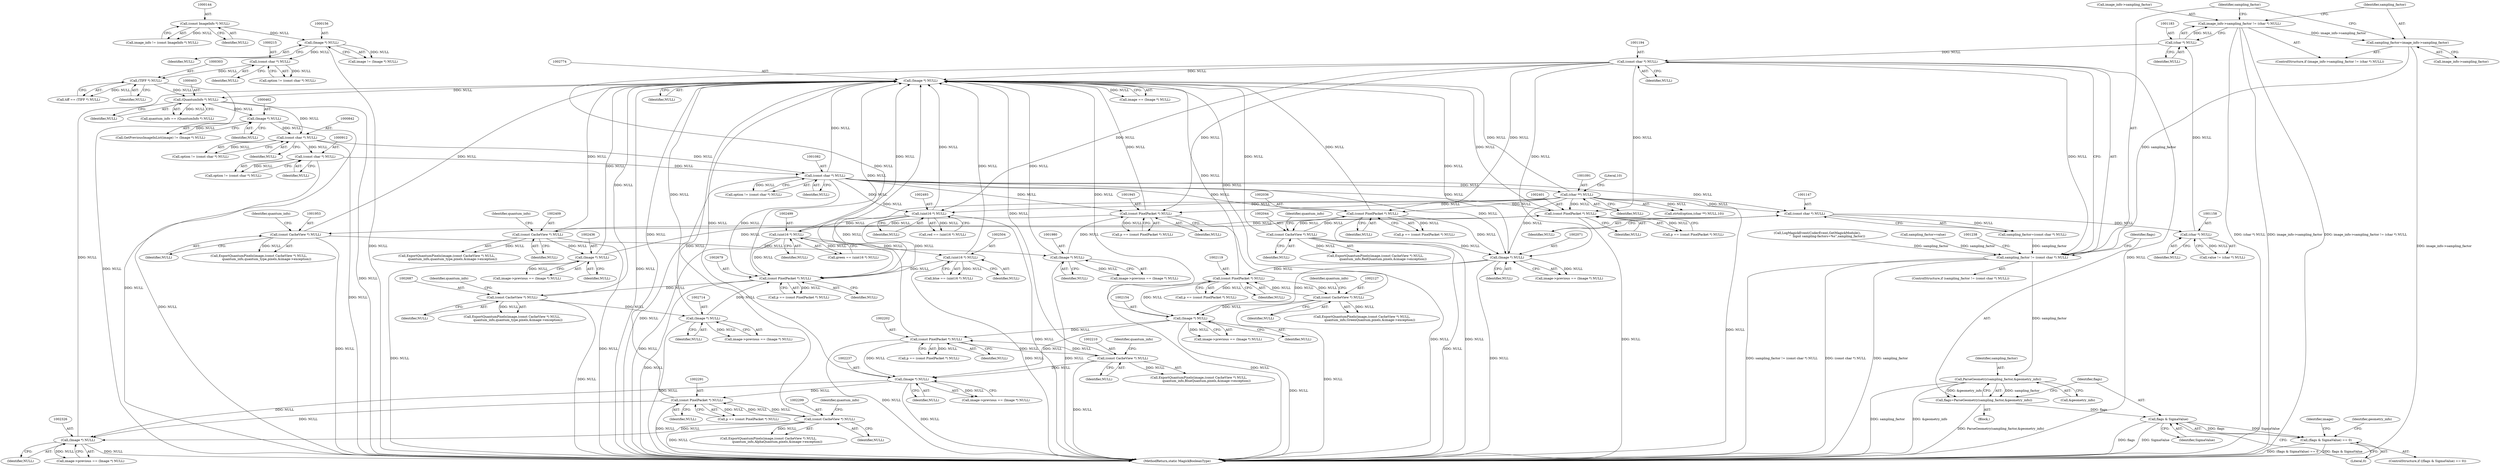 digraph "0_ImageMagick_f983dcdf9c178e0cbc49608a78713c5669aa1bb5@pointer" {
"1001178" [label="(Call,image_info->sampling_factor != (char *) NULL)"];
"1001182" [label="(Call,(char *) NULL)"];
"1001157" [label="(Call,(char *) NULL)"];
"1001146" [label="(Call,(const char *) NULL)"];
"1001090" [label="(Call,(char **) NULL)"];
"1001081" [label="(Call,(const char *) NULL)"];
"1000841" [label="(Call,(const char *) NULL)"];
"1000402" [label="(Call,(QuantumInfo *) NULL)"];
"1000302" [label="(Call,(TIFF *) NULL)"];
"1000214" [label="(Call,(const char *) NULL)"];
"1000155" [label="(Call,(Image *) NULL)"];
"1000143" [label="(Call,(const ImageInfo *) NULL)"];
"1002773" [label="(Call,(Image *) NULL)"];
"1002070" [label="(Call,(Image *) NULL)"];
"1002043" [label="(Call,(const CacheView *) NULL)"];
"1002035" [label="(Call,(const PixelPacket *) NULL)"];
"1001193" [label="(Call,(const char *) NULL)"];
"1002686" [label="(Call,(const CacheView *) NULL)"];
"1002678" [label="(Call,(const PixelPacket *) NULL)"];
"1002503" [label="(Call,(uint16 *) NULL)"];
"1002498" [label="(Call,(uint16 *) NULL)"];
"1002492" [label="(Call,(uint16 *) NULL)"];
"1002713" [label="(Call,(Image *) NULL)"];
"1001979" [label="(Call,(Image *) NULL)"];
"1001952" [label="(Call,(const CacheView *) NULL)"];
"1001944" [label="(Call,(const PixelPacket *) NULL)"];
"1002118" [label="(Call,(const PixelPacket *) NULL)"];
"1002126" [label="(Call,(const CacheView *) NULL)"];
"1002400" [label="(Call,(const PixelPacket *) NULL)"];
"1002435" [label="(Call,(Image *) NULL)"];
"1002408" [label="(Call,(const CacheView *) NULL)"];
"1002325" [label="(Call,(Image *) NULL)"];
"1002298" [label="(Call,(const CacheView *) NULL)"];
"1002290" [label="(Call,(const PixelPacket *) NULL)"];
"1002236" [label="(Call,(Image *) NULL)"];
"1002209" [label="(Call,(const CacheView *) NULL)"];
"1002201" [label="(Call,(const PixelPacket *) NULL)"];
"1002153" [label="(Call,(Image *) NULL)"];
"1000461" [label="(Call,(Image *) NULL)"];
"1000911" [label="(Call,(const char *) NULL)"];
"1001185" [label="(Call,sampling_factor=image_info->sampling_factor)"];
"1001191" [label="(Call,sampling_factor != (const char *) NULL)"];
"1001199" [label="(Call,ParseGeometry(sampling_factor,&geometry_info))"];
"1001197" [label="(Call,flags=ParseGeometry(sampling_factor,&geometry_info))"];
"1001205" [label="(Call,flags & SigmaValue)"];
"1001204" [label="(Call,(flags & SigmaValue) == 0)"];
"1001172" [label="(Call,LogMagickEvent(CoderEvent,GetMagickModule(),\n                    \"  Input sampling-factors=%s\",sampling_factor))"];
"1001944" [label="(Call,(const PixelPacket *) NULL)"];
"1000141" [label="(Call,image_info != (const ImageInfo *) NULL)"];
"1001146" [label="(Call,(const char *) NULL)"];
"1002680" [label="(Identifier,NULL)"];
"1001975" [label="(Call,image->previous == (Image *) NULL)"];
"1002207" [label="(Call,ExportQuantumPixels(image,(const CacheView *) NULL,\n                quantum_info,BlueQuantum,pixels,&image->exception))"];
"1002199" [label="(Call,p == (const PixelPacket *) NULL)"];
"1000400" [label="(Call,quantum_info == (QuantumInfo *) NULL)"];
"1000302" [label="(Call,(TIFF *) NULL)"];
"1001081" [label="(Call,(const char *) NULL)"];
"1002120" [label="(Identifier,NULL)"];
"1002773" [label="(Call,(Image *) NULL)"];
"1000300" [label="(Call,tiff == (TIFF *) NULL)"];
"1000212" [label="(Call,option != (const char *) NULL)"];
"1000157" [label="(Identifier,NULL)"];
"1002201" [label="(Call,(const PixelPacket *) NULL)"];
"1002437" [label="(Identifier,NULL)"];
"1001950" [label="(Call,ExportQuantumPixels(image,(const CacheView *) NULL,\n                quantum_info,quantum_type,pixels,&image->exception))"];
"1002684" [label="(Call,ExportQuantumPixels(image,(const CacheView *) NULL,\n            quantum_info,quantum_type,pixels,&image->exception))"];
"1000461" [label="(Call,(Image *) NULL)"];
"1000909" [label="(Call,option != (const char *) NULL)"];
"1001185" [label="(Call,sampling_factor=image_info->sampling_factor)"];
"1002211" [label="(Identifier,NULL)"];
"1002298" [label="(Call,(const CacheView *) NULL)"];
"1001144" [label="(Call,sampling_factor=(const char *) NULL)"];
"1002490" [label="(Call,red == (uint16 *) NULL)"];
"1001207" [label="(Identifier,SigmaValue)"];
"1002041" [label="(Call,ExportQuantumPixels(image,(const CacheView *) NULL,\n                quantum_info,RedQuantum,pixels,&image->exception))"];
"1001093" [label="(Literal,10)"];
"1002678" [label="(Call,(const PixelPacket *) NULL)"];
"1001197" [label="(Call,flags=ParseGeometry(sampling_factor,&geometry_info))"];
"1002325" [label="(Call,(Image *) NULL)"];
"1002155" [label="(Identifier,NULL)"];
"1001186" [label="(Identifier,sampling_factor)"];
"1002713" [label="(Call,(Image *) NULL)"];
"1002771" [label="(Call,image == (Image *) NULL)"];
"1002686" [label="(Call,(const CacheView *) NULL)"];
"1001184" [label="(Identifier,NULL)"];
"1000839" [label="(Call,option != (const char *) NULL)"];
"1001157" [label="(Call,(char *) NULL)"];
"1001088" [label="(Call,strtol(option,(char **) NULL,10))"];
"1002046" [label="(Identifier,quantum_info)"];
"1000214" [label="(Call,(const char *) NULL)"];
"1001955" [label="(Identifier,quantum_info)"];
"1001155" [label="(Call,value != (char *) NULL)"];
"1002498" [label="(Call,(uint16 *) NULL)"];
"1002203" [label="(Identifier,NULL)"];
"1001946" [label="(Identifier,NULL)"];
"1001179" [label="(Call,image_info->sampling_factor)"];
"1002118" [label="(Call,(const PixelPacket *) NULL)"];
"1001090" [label="(Call,(char **) NULL)"];
"1000304" [label="(Identifier,NULL)"];
"1002033" [label="(Call,p == (const PixelPacket *) NULL)"];
"1002116" [label="(Call,p == (const PixelPacket *) NULL)"];
"1002066" [label="(Call,image->previous == (Image *) NULL)"];
"1001199" [label="(Call,ParseGeometry(sampling_factor,&geometry_info))"];
"1001211" [label="(Identifier,geometry_info)"];
"1000402" [label="(Call,(QuantumInfo *) NULL)"];
"1002327" [label="(Identifier,NULL)"];
"1002209" [label="(Call,(const CacheView *) NULL)"];
"1000143" [label="(Call,(const ImageInfo *) NULL)"];
"1002070" [label="(Call,(Image *) NULL)"];
"1002775" [label="(Identifier,NULL)"];
"1002410" [label="(Identifier,NULL)"];
"1002153" [label="(Call,(Image *) NULL)"];
"1002321" [label="(Call,image->previous == (Image *) NULL)"];
"1001178" [label="(Call,image_info->sampling_factor != (char *) NULL)"];
"1002501" [label="(Call,blue == (uint16 *) NULL)"];
"1002689" [label="(Identifier,quantum_info)"];
"1001206" [label="(Identifier,flags)"];
"1001201" [label="(Call,&geometry_info)"];
"1000911" [label="(Call,(const char *) NULL)"];
"1002129" [label="(Identifier,quantum_info)"];
"1002045" [label="(Identifier,NULL)"];
"1002288" [label="(Call,p == (const PixelPacket *) NULL)"];
"1002676" [label="(Call,p == (const PixelPacket *) NULL)"];
"1001981" [label="(Identifier,NULL)"];
"1001187" [label="(Call,image_info->sampling_factor)"];
"1000841" [label="(Call,(const char *) NULL)"];
"1002496" [label="(Call,green == (uint16 *) NULL)"];
"1000458" [label="(Call,GetPreviousImageInList(image) != (Image *) NULL)"];
"1002505" [label="(Identifier,NULL)"];
"1002035" [label="(Call,(const PixelPacket *) NULL)"];
"1002688" [label="(Identifier,NULL)"];
"1002715" [label="(Identifier,NULL)"];
"1000153" [label="(Call,image != (Image *) NULL)"];
"1002492" [label="(Call,(uint16 *) NULL)"];
"1001177" [label="(ControlStructure,if (image_info->sampling_factor != (char *) NULL))"];
"1002238" [label="(Identifier,NULL)"];
"1002800" [label="(MethodReturn,static MagickBooleanType)"];
"1001083" [label="(Identifier,NULL)"];
"1002406" [label="(Call,ExportQuantumPixels(image,(const CacheView *) NULL,\n            quantum_info,quantum_type,pixels,&image->exception))"];
"1001196" [label="(Block,)"];
"1002232" [label="(Call,image->previous == (Image *) NULL)"];
"1002126" [label="(Call,(const CacheView *) NULL)"];
"1002398" [label="(Call,p == (const PixelPacket *) NULL)"];
"1002402" [label="(Identifier,NULL)"];
"1002236" [label="(Call,(Image *) NULL)"];
"1001193" [label="(Call,(const char *) NULL)"];
"1001161" [label="(Call,sampling_factor=value)"];
"1001205" [label="(Call,flags & SigmaValue)"];
"1001191" [label="(Call,sampling_factor != (const char *) NULL)"];
"1001219" [label="(Identifier,image)"];
"1002709" [label="(Call,image->previous == (Image *) NULL)"];
"1002494" [label="(Identifier,NULL)"];
"1001954" [label="(Identifier,NULL)"];
"1002290" [label="(Call,(const PixelPacket *) NULL)"];
"1000145" [label="(Identifier,NULL)"];
"1002128" [label="(Identifier,NULL)"];
"1002124" [label="(Call,ExportQuantumPixels(image,(const CacheView *) NULL,\n                quantum_info,GreenQuantum,pixels,&image->exception))"];
"1001182" [label="(Call,(char *) NULL)"];
"1002500" [label="(Identifier,NULL)"];
"1002296" [label="(Call,ExportQuantumPixels(image,(const CacheView *) NULL,\n                  quantum_info,AlphaQuantum,pixels,&image->exception))"];
"1002300" [label="(Identifier,NULL)"];
"1001979" [label="(Call,(Image *) NULL)"];
"1002301" [label="(Identifier,quantum_info)"];
"1000404" [label="(Identifier,NULL)"];
"1002408" [label="(Call,(const CacheView *) NULL)"];
"1002037" [label="(Identifier,NULL)"];
"1002292" [label="(Identifier,NULL)"];
"1001942" [label="(Call,p == (const PixelPacket *) NULL)"];
"1001200" [label="(Identifier,sampling_factor)"];
"1002503" [label="(Call,(uint16 *) NULL)"];
"1000913" [label="(Identifier,NULL)"];
"1002411" [label="(Identifier,quantum_info)"];
"1001192" [label="(Identifier,sampling_factor)"];
"1001203" [label="(ControlStructure,if ((flags & SigmaValue) == 0))"];
"1001159" [label="(Identifier,NULL)"];
"1001198" [label="(Identifier,flags)"];
"1000216" [label="(Identifier,NULL)"];
"1002435" [label="(Call,(Image *) NULL)"];
"1002072" [label="(Identifier,NULL)"];
"1001148" [label="(Identifier,NULL)"];
"1001079" [label="(Call,option != (const char *) NULL)"];
"1001092" [label="(Identifier,NULL)"];
"1002212" [label="(Identifier,quantum_info)"];
"1000463" [label="(Identifier,NULL)"];
"1002431" [label="(Call,image->previous == (Image *) NULL)"];
"1002149" [label="(Call,image->previous == (Image *) NULL)"];
"1001208" [label="(Literal,0)"];
"1000843" [label="(Identifier,NULL)"];
"1000155" [label="(Call,(Image *) NULL)"];
"1001204" [label="(Call,(flags & SigmaValue) == 0)"];
"1002043" [label="(Call,(const CacheView *) NULL)"];
"1002400" [label="(Call,(const PixelPacket *) NULL)"];
"1001952" [label="(Call,(const CacheView *) NULL)"];
"1001190" [label="(ControlStructure,if (sampling_factor != (const char *) NULL))"];
"1001195" [label="(Identifier,NULL)"];
"1001178" -> "1001177"  [label="AST: "];
"1001178" -> "1001182"  [label="CFG: "];
"1001179" -> "1001178"  [label="AST: "];
"1001182" -> "1001178"  [label="AST: "];
"1001186" -> "1001178"  [label="CFG: "];
"1001192" -> "1001178"  [label="CFG: "];
"1001178" -> "1002800"  [label="DDG: image_info->sampling_factor"];
"1001178" -> "1002800"  [label="DDG: image_info->sampling_factor != (char *) NULL"];
"1001178" -> "1002800"  [label="DDG: (char *) NULL"];
"1001182" -> "1001178"  [label="DDG: NULL"];
"1001178" -> "1001185"  [label="DDG: image_info->sampling_factor"];
"1001182" -> "1001184"  [label="CFG: "];
"1001183" -> "1001182"  [label="AST: "];
"1001184" -> "1001182"  [label="AST: "];
"1001157" -> "1001182"  [label="DDG: NULL"];
"1001182" -> "1001193"  [label="DDG: NULL"];
"1001157" -> "1001155"  [label="AST: "];
"1001157" -> "1001159"  [label="CFG: "];
"1001158" -> "1001157"  [label="AST: "];
"1001159" -> "1001157"  [label="AST: "];
"1001155" -> "1001157"  [label="CFG: "];
"1001157" -> "1001155"  [label="DDG: NULL"];
"1001146" -> "1001157"  [label="DDG: NULL"];
"1001146" -> "1001144"  [label="AST: "];
"1001146" -> "1001148"  [label="CFG: "];
"1001147" -> "1001146"  [label="AST: "];
"1001148" -> "1001146"  [label="AST: "];
"1001144" -> "1001146"  [label="CFG: "];
"1001146" -> "1001144"  [label="DDG: NULL"];
"1001090" -> "1001146"  [label="DDG: NULL"];
"1001081" -> "1001146"  [label="DDG: NULL"];
"1001090" -> "1001088"  [label="AST: "];
"1001090" -> "1001092"  [label="CFG: "];
"1001091" -> "1001090"  [label="AST: "];
"1001092" -> "1001090"  [label="AST: "];
"1001093" -> "1001090"  [label="CFG: "];
"1001090" -> "1002800"  [label="DDG: NULL"];
"1001090" -> "1001088"  [label="DDG: NULL"];
"1001081" -> "1001090"  [label="DDG: NULL"];
"1001090" -> "1001944"  [label="DDG: NULL"];
"1001090" -> "1002035"  [label="DDG: NULL"];
"1001090" -> "1002070"  [label="DDG: NULL"];
"1001090" -> "1002400"  [label="DDG: NULL"];
"1001090" -> "1002492"  [label="DDG: NULL"];
"1001090" -> "1002678"  [label="DDG: NULL"];
"1001090" -> "1002773"  [label="DDG: NULL"];
"1001081" -> "1001079"  [label="AST: "];
"1001081" -> "1001083"  [label="CFG: "];
"1001082" -> "1001081"  [label="AST: "];
"1001083" -> "1001081"  [label="AST: "];
"1001079" -> "1001081"  [label="CFG: "];
"1001081" -> "1002800"  [label="DDG: NULL"];
"1001081" -> "1001079"  [label="DDG: NULL"];
"1000841" -> "1001081"  [label="DDG: NULL"];
"1000911" -> "1001081"  [label="DDG: NULL"];
"1001081" -> "1001944"  [label="DDG: NULL"];
"1001081" -> "1002035"  [label="DDG: NULL"];
"1001081" -> "1002070"  [label="DDG: NULL"];
"1001081" -> "1002400"  [label="DDG: NULL"];
"1001081" -> "1002492"  [label="DDG: NULL"];
"1001081" -> "1002678"  [label="DDG: NULL"];
"1001081" -> "1002773"  [label="DDG: NULL"];
"1000841" -> "1000839"  [label="AST: "];
"1000841" -> "1000843"  [label="CFG: "];
"1000842" -> "1000841"  [label="AST: "];
"1000843" -> "1000841"  [label="AST: "];
"1000839" -> "1000841"  [label="CFG: "];
"1000841" -> "1002800"  [label="DDG: NULL"];
"1000841" -> "1000839"  [label="DDG: NULL"];
"1000402" -> "1000841"  [label="DDG: NULL"];
"1000461" -> "1000841"  [label="DDG: NULL"];
"1000841" -> "1000911"  [label="DDG: NULL"];
"1000402" -> "1000400"  [label="AST: "];
"1000402" -> "1000404"  [label="CFG: "];
"1000403" -> "1000402"  [label="AST: "];
"1000404" -> "1000402"  [label="AST: "];
"1000400" -> "1000402"  [label="CFG: "];
"1000402" -> "1002800"  [label="DDG: NULL"];
"1000402" -> "1000400"  [label="DDG: NULL"];
"1000302" -> "1000402"  [label="DDG: NULL"];
"1002773" -> "1000402"  [label="DDG: NULL"];
"1000402" -> "1000461"  [label="DDG: NULL"];
"1000302" -> "1000300"  [label="AST: "];
"1000302" -> "1000304"  [label="CFG: "];
"1000303" -> "1000302"  [label="AST: "];
"1000304" -> "1000302"  [label="AST: "];
"1000300" -> "1000302"  [label="CFG: "];
"1000302" -> "1002800"  [label="DDG: NULL"];
"1000302" -> "1000300"  [label="DDG: NULL"];
"1000214" -> "1000302"  [label="DDG: NULL"];
"1000214" -> "1000212"  [label="AST: "];
"1000214" -> "1000216"  [label="CFG: "];
"1000215" -> "1000214"  [label="AST: "];
"1000216" -> "1000214"  [label="AST: "];
"1000212" -> "1000214"  [label="CFG: "];
"1000214" -> "1000212"  [label="DDG: NULL"];
"1000155" -> "1000214"  [label="DDG: NULL"];
"1000155" -> "1000153"  [label="AST: "];
"1000155" -> "1000157"  [label="CFG: "];
"1000156" -> "1000155"  [label="AST: "];
"1000157" -> "1000155"  [label="AST: "];
"1000153" -> "1000155"  [label="CFG: "];
"1000155" -> "1002800"  [label="DDG: NULL"];
"1000155" -> "1000153"  [label="DDG: NULL"];
"1000143" -> "1000155"  [label="DDG: NULL"];
"1000143" -> "1000141"  [label="AST: "];
"1000143" -> "1000145"  [label="CFG: "];
"1000144" -> "1000143"  [label="AST: "];
"1000145" -> "1000143"  [label="AST: "];
"1000141" -> "1000143"  [label="CFG: "];
"1000143" -> "1000141"  [label="DDG: NULL"];
"1002773" -> "1002771"  [label="AST: "];
"1002773" -> "1002775"  [label="CFG: "];
"1002774" -> "1002773"  [label="AST: "];
"1002775" -> "1002773"  [label="AST: "];
"1002771" -> "1002773"  [label="CFG: "];
"1002773" -> "1002800"  [label="DDG: NULL"];
"1002773" -> "1002771"  [label="DDG: NULL"];
"1002070" -> "1002773"  [label="DDG: NULL"];
"1002686" -> "1002773"  [label="DDG: NULL"];
"1002498" -> "1002773"  [label="DDG: NULL"];
"1002713" -> "1002773"  [label="DDG: NULL"];
"1001979" -> "1002773"  [label="DDG: NULL"];
"1002492" -> "1002773"  [label="DDG: NULL"];
"1002118" -> "1002773"  [label="DDG: NULL"];
"1002400" -> "1002773"  [label="DDG: NULL"];
"1001944" -> "1002773"  [label="DDG: NULL"];
"1002325" -> "1002773"  [label="DDG: NULL"];
"1002209" -> "1002773"  [label="DDG: NULL"];
"1001952" -> "1002773"  [label="DDG: NULL"];
"1002678" -> "1002773"  [label="DDG: NULL"];
"1002043" -> "1002773"  [label="DDG: NULL"];
"1002503" -> "1002773"  [label="DDG: NULL"];
"1002126" -> "1002773"  [label="DDG: NULL"];
"1002298" -> "1002773"  [label="DDG: NULL"];
"1002408" -> "1002773"  [label="DDG: NULL"];
"1002236" -> "1002773"  [label="DDG: NULL"];
"1002153" -> "1002773"  [label="DDG: NULL"];
"1002035" -> "1002773"  [label="DDG: NULL"];
"1001193" -> "1002773"  [label="DDG: NULL"];
"1002201" -> "1002773"  [label="DDG: NULL"];
"1002435" -> "1002773"  [label="DDG: NULL"];
"1002290" -> "1002773"  [label="DDG: NULL"];
"1002070" -> "1002066"  [label="AST: "];
"1002070" -> "1002072"  [label="CFG: "];
"1002071" -> "1002070"  [label="AST: "];
"1002072" -> "1002070"  [label="AST: "];
"1002066" -> "1002070"  [label="CFG: "];
"1002070" -> "1002800"  [label="DDG: NULL"];
"1002070" -> "1002066"  [label="DDG: NULL"];
"1002043" -> "1002070"  [label="DDG: NULL"];
"1002035" -> "1002070"  [label="DDG: NULL"];
"1001193" -> "1002070"  [label="DDG: NULL"];
"1002070" -> "1002118"  [label="DDG: NULL"];
"1002070" -> "1002153"  [label="DDG: NULL"];
"1002043" -> "1002041"  [label="AST: "];
"1002043" -> "1002045"  [label="CFG: "];
"1002044" -> "1002043"  [label="AST: "];
"1002045" -> "1002043"  [label="AST: "];
"1002046" -> "1002043"  [label="CFG: "];
"1002043" -> "1002800"  [label="DDG: NULL"];
"1002043" -> "1002035"  [label="DDG: NULL"];
"1002043" -> "1002041"  [label="DDG: NULL"];
"1002035" -> "1002043"  [label="DDG: NULL"];
"1002035" -> "1002033"  [label="AST: "];
"1002035" -> "1002037"  [label="CFG: "];
"1002036" -> "1002035"  [label="AST: "];
"1002037" -> "1002035"  [label="AST: "];
"1002033" -> "1002035"  [label="CFG: "];
"1002035" -> "1002800"  [label="DDG: NULL"];
"1002035" -> "1002033"  [label="DDG: NULL"];
"1001193" -> "1002035"  [label="DDG: NULL"];
"1001193" -> "1001191"  [label="AST: "];
"1001193" -> "1001195"  [label="CFG: "];
"1001194" -> "1001193"  [label="AST: "];
"1001195" -> "1001193"  [label="AST: "];
"1001191" -> "1001193"  [label="CFG: "];
"1001193" -> "1002800"  [label="DDG: NULL"];
"1001193" -> "1001191"  [label="DDG: NULL"];
"1001193" -> "1001944"  [label="DDG: NULL"];
"1001193" -> "1002400"  [label="DDG: NULL"];
"1001193" -> "1002492"  [label="DDG: NULL"];
"1001193" -> "1002678"  [label="DDG: NULL"];
"1002686" -> "1002684"  [label="AST: "];
"1002686" -> "1002688"  [label="CFG: "];
"1002687" -> "1002686"  [label="AST: "];
"1002688" -> "1002686"  [label="AST: "];
"1002689" -> "1002686"  [label="CFG: "];
"1002686" -> "1002800"  [label="DDG: NULL"];
"1002686" -> "1002684"  [label="DDG: NULL"];
"1002678" -> "1002686"  [label="DDG: NULL"];
"1002686" -> "1002713"  [label="DDG: NULL"];
"1002678" -> "1002676"  [label="AST: "];
"1002678" -> "1002680"  [label="CFG: "];
"1002679" -> "1002678"  [label="AST: "];
"1002680" -> "1002678"  [label="AST: "];
"1002676" -> "1002678"  [label="CFG: "];
"1002678" -> "1002800"  [label="DDG: NULL"];
"1002678" -> "1002676"  [label="DDG: NULL"];
"1002503" -> "1002678"  [label="DDG: NULL"];
"1002498" -> "1002678"  [label="DDG: NULL"];
"1002713" -> "1002678"  [label="DDG: NULL"];
"1002492" -> "1002678"  [label="DDG: NULL"];
"1002503" -> "1002501"  [label="AST: "];
"1002503" -> "1002505"  [label="CFG: "];
"1002504" -> "1002503"  [label="AST: "];
"1002505" -> "1002503"  [label="AST: "];
"1002501" -> "1002503"  [label="CFG: "];
"1002503" -> "1002800"  [label="DDG: NULL"];
"1002503" -> "1002501"  [label="DDG: NULL"];
"1002498" -> "1002503"  [label="DDG: NULL"];
"1002498" -> "1002496"  [label="AST: "];
"1002498" -> "1002500"  [label="CFG: "];
"1002499" -> "1002498"  [label="AST: "];
"1002500" -> "1002498"  [label="AST: "];
"1002496" -> "1002498"  [label="CFG: "];
"1002498" -> "1002800"  [label="DDG: NULL"];
"1002498" -> "1002496"  [label="DDG: NULL"];
"1002492" -> "1002498"  [label="DDG: NULL"];
"1002492" -> "1002490"  [label="AST: "];
"1002492" -> "1002494"  [label="CFG: "];
"1002493" -> "1002492"  [label="AST: "];
"1002494" -> "1002492"  [label="AST: "];
"1002490" -> "1002492"  [label="CFG: "];
"1002492" -> "1002800"  [label="DDG: NULL"];
"1002492" -> "1002490"  [label="DDG: NULL"];
"1002713" -> "1002709"  [label="AST: "];
"1002713" -> "1002715"  [label="CFG: "];
"1002714" -> "1002713"  [label="AST: "];
"1002715" -> "1002713"  [label="AST: "];
"1002709" -> "1002713"  [label="CFG: "];
"1002713" -> "1002800"  [label="DDG: NULL"];
"1002713" -> "1002709"  [label="DDG: NULL"];
"1001979" -> "1001975"  [label="AST: "];
"1001979" -> "1001981"  [label="CFG: "];
"1001980" -> "1001979"  [label="AST: "];
"1001981" -> "1001979"  [label="AST: "];
"1001975" -> "1001979"  [label="CFG: "];
"1001979" -> "1002800"  [label="DDG: NULL"];
"1001979" -> "1001944"  [label="DDG: NULL"];
"1001979" -> "1001975"  [label="DDG: NULL"];
"1001952" -> "1001979"  [label="DDG: NULL"];
"1001952" -> "1001950"  [label="AST: "];
"1001952" -> "1001954"  [label="CFG: "];
"1001953" -> "1001952"  [label="AST: "];
"1001954" -> "1001952"  [label="AST: "];
"1001955" -> "1001952"  [label="CFG: "];
"1001952" -> "1002800"  [label="DDG: NULL"];
"1001952" -> "1001950"  [label="DDG: NULL"];
"1001944" -> "1001952"  [label="DDG: NULL"];
"1001944" -> "1001942"  [label="AST: "];
"1001944" -> "1001946"  [label="CFG: "];
"1001945" -> "1001944"  [label="AST: "];
"1001946" -> "1001944"  [label="AST: "];
"1001942" -> "1001944"  [label="CFG: "];
"1001944" -> "1002800"  [label="DDG: NULL"];
"1001944" -> "1001942"  [label="DDG: NULL"];
"1002118" -> "1002116"  [label="AST: "];
"1002118" -> "1002120"  [label="CFG: "];
"1002119" -> "1002118"  [label="AST: "];
"1002120" -> "1002118"  [label="AST: "];
"1002116" -> "1002118"  [label="CFG: "];
"1002118" -> "1002800"  [label="DDG: NULL"];
"1002118" -> "1002116"  [label="DDG: NULL"];
"1002126" -> "1002118"  [label="DDG: NULL"];
"1002118" -> "1002126"  [label="DDG: NULL"];
"1002118" -> "1002153"  [label="DDG: NULL"];
"1002126" -> "1002124"  [label="AST: "];
"1002126" -> "1002128"  [label="CFG: "];
"1002127" -> "1002126"  [label="AST: "];
"1002128" -> "1002126"  [label="AST: "];
"1002129" -> "1002126"  [label="CFG: "];
"1002126" -> "1002800"  [label="DDG: NULL"];
"1002126" -> "1002124"  [label="DDG: NULL"];
"1002126" -> "1002153"  [label="DDG: NULL"];
"1002400" -> "1002398"  [label="AST: "];
"1002400" -> "1002402"  [label="CFG: "];
"1002401" -> "1002400"  [label="AST: "];
"1002402" -> "1002400"  [label="AST: "];
"1002398" -> "1002400"  [label="CFG: "];
"1002400" -> "1002800"  [label="DDG: NULL"];
"1002400" -> "1002398"  [label="DDG: NULL"];
"1002435" -> "1002400"  [label="DDG: NULL"];
"1002400" -> "1002408"  [label="DDG: NULL"];
"1002435" -> "1002431"  [label="AST: "];
"1002435" -> "1002437"  [label="CFG: "];
"1002436" -> "1002435"  [label="AST: "];
"1002437" -> "1002435"  [label="AST: "];
"1002431" -> "1002435"  [label="CFG: "];
"1002435" -> "1002800"  [label="DDG: NULL"];
"1002435" -> "1002431"  [label="DDG: NULL"];
"1002408" -> "1002435"  [label="DDG: NULL"];
"1002408" -> "1002406"  [label="AST: "];
"1002408" -> "1002410"  [label="CFG: "];
"1002409" -> "1002408"  [label="AST: "];
"1002410" -> "1002408"  [label="AST: "];
"1002411" -> "1002408"  [label="CFG: "];
"1002408" -> "1002800"  [label="DDG: NULL"];
"1002408" -> "1002406"  [label="DDG: NULL"];
"1002325" -> "1002321"  [label="AST: "];
"1002325" -> "1002327"  [label="CFG: "];
"1002326" -> "1002325"  [label="AST: "];
"1002327" -> "1002325"  [label="AST: "];
"1002321" -> "1002325"  [label="CFG: "];
"1002325" -> "1002800"  [label="DDG: NULL"];
"1002325" -> "1002321"  [label="DDG: NULL"];
"1002298" -> "1002325"  [label="DDG: NULL"];
"1002236" -> "1002325"  [label="DDG: NULL"];
"1002290" -> "1002325"  [label="DDG: NULL"];
"1002298" -> "1002296"  [label="AST: "];
"1002298" -> "1002300"  [label="CFG: "];
"1002299" -> "1002298"  [label="AST: "];
"1002300" -> "1002298"  [label="AST: "];
"1002301" -> "1002298"  [label="CFG: "];
"1002298" -> "1002800"  [label="DDG: NULL"];
"1002298" -> "1002290"  [label="DDG: NULL"];
"1002298" -> "1002296"  [label="DDG: NULL"];
"1002290" -> "1002298"  [label="DDG: NULL"];
"1002290" -> "1002288"  [label="AST: "];
"1002290" -> "1002292"  [label="CFG: "];
"1002291" -> "1002290"  [label="AST: "];
"1002292" -> "1002290"  [label="AST: "];
"1002288" -> "1002290"  [label="CFG: "];
"1002290" -> "1002800"  [label="DDG: NULL"];
"1002290" -> "1002288"  [label="DDG: NULL"];
"1002236" -> "1002290"  [label="DDG: NULL"];
"1002236" -> "1002232"  [label="AST: "];
"1002236" -> "1002238"  [label="CFG: "];
"1002237" -> "1002236"  [label="AST: "];
"1002238" -> "1002236"  [label="AST: "];
"1002232" -> "1002236"  [label="CFG: "];
"1002236" -> "1002800"  [label="DDG: NULL"];
"1002236" -> "1002232"  [label="DDG: NULL"];
"1002209" -> "1002236"  [label="DDG: NULL"];
"1002153" -> "1002236"  [label="DDG: NULL"];
"1002201" -> "1002236"  [label="DDG: NULL"];
"1002209" -> "1002207"  [label="AST: "];
"1002209" -> "1002211"  [label="CFG: "];
"1002210" -> "1002209"  [label="AST: "];
"1002211" -> "1002209"  [label="AST: "];
"1002212" -> "1002209"  [label="CFG: "];
"1002209" -> "1002800"  [label="DDG: NULL"];
"1002209" -> "1002201"  [label="DDG: NULL"];
"1002209" -> "1002207"  [label="DDG: NULL"];
"1002201" -> "1002209"  [label="DDG: NULL"];
"1002201" -> "1002199"  [label="AST: "];
"1002201" -> "1002203"  [label="CFG: "];
"1002202" -> "1002201"  [label="AST: "];
"1002203" -> "1002201"  [label="AST: "];
"1002199" -> "1002201"  [label="CFG: "];
"1002201" -> "1002800"  [label="DDG: NULL"];
"1002201" -> "1002199"  [label="DDG: NULL"];
"1002153" -> "1002201"  [label="DDG: NULL"];
"1002153" -> "1002149"  [label="AST: "];
"1002153" -> "1002155"  [label="CFG: "];
"1002154" -> "1002153"  [label="AST: "];
"1002155" -> "1002153"  [label="AST: "];
"1002149" -> "1002153"  [label="CFG: "];
"1002153" -> "1002800"  [label="DDG: NULL"];
"1002153" -> "1002149"  [label="DDG: NULL"];
"1000461" -> "1000458"  [label="AST: "];
"1000461" -> "1000463"  [label="CFG: "];
"1000462" -> "1000461"  [label="AST: "];
"1000463" -> "1000461"  [label="AST: "];
"1000458" -> "1000461"  [label="CFG: "];
"1000461" -> "1002800"  [label="DDG: NULL"];
"1000461" -> "1000458"  [label="DDG: NULL"];
"1000911" -> "1000909"  [label="AST: "];
"1000911" -> "1000913"  [label="CFG: "];
"1000912" -> "1000911"  [label="AST: "];
"1000913" -> "1000911"  [label="AST: "];
"1000909" -> "1000911"  [label="CFG: "];
"1000911" -> "1002800"  [label="DDG: NULL"];
"1000911" -> "1000909"  [label="DDG: NULL"];
"1001185" -> "1001177"  [label="AST: "];
"1001185" -> "1001187"  [label="CFG: "];
"1001186" -> "1001185"  [label="AST: "];
"1001187" -> "1001185"  [label="AST: "];
"1001192" -> "1001185"  [label="CFG: "];
"1001185" -> "1002800"  [label="DDG: image_info->sampling_factor"];
"1001185" -> "1001191"  [label="DDG: sampling_factor"];
"1001191" -> "1001190"  [label="AST: "];
"1001192" -> "1001191"  [label="AST: "];
"1001198" -> "1001191"  [label="CFG: "];
"1001238" -> "1001191"  [label="CFG: "];
"1001191" -> "1002800"  [label="DDG: sampling_factor"];
"1001191" -> "1002800"  [label="DDG: sampling_factor != (const char *) NULL"];
"1001191" -> "1002800"  [label="DDG: (const char *) NULL"];
"1001172" -> "1001191"  [label="DDG: sampling_factor"];
"1001144" -> "1001191"  [label="DDG: sampling_factor"];
"1001161" -> "1001191"  [label="DDG: sampling_factor"];
"1001191" -> "1001199"  [label="DDG: sampling_factor"];
"1001199" -> "1001197"  [label="AST: "];
"1001199" -> "1001201"  [label="CFG: "];
"1001200" -> "1001199"  [label="AST: "];
"1001201" -> "1001199"  [label="AST: "];
"1001197" -> "1001199"  [label="CFG: "];
"1001199" -> "1002800"  [label="DDG: sampling_factor"];
"1001199" -> "1002800"  [label="DDG: &geometry_info"];
"1001199" -> "1001197"  [label="DDG: sampling_factor"];
"1001199" -> "1001197"  [label="DDG: &geometry_info"];
"1001197" -> "1001196"  [label="AST: "];
"1001198" -> "1001197"  [label="AST: "];
"1001206" -> "1001197"  [label="CFG: "];
"1001197" -> "1002800"  [label="DDG: ParseGeometry(sampling_factor,&geometry_info)"];
"1001197" -> "1001205"  [label="DDG: flags"];
"1001205" -> "1001204"  [label="AST: "];
"1001205" -> "1001207"  [label="CFG: "];
"1001206" -> "1001205"  [label="AST: "];
"1001207" -> "1001205"  [label="AST: "];
"1001208" -> "1001205"  [label="CFG: "];
"1001205" -> "1002800"  [label="DDG: flags"];
"1001205" -> "1002800"  [label="DDG: SigmaValue"];
"1001205" -> "1001204"  [label="DDG: flags"];
"1001205" -> "1001204"  [label="DDG: SigmaValue"];
"1001204" -> "1001203"  [label="AST: "];
"1001204" -> "1001208"  [label="CFG: "];
"1001208" -> "1001204"  [label="AST: "];
"1001211" -> "1001204"  [label="CFG: "];
"1001219" -> "1001204"  [label="CFG: "];
"1001204" -> "1002800"  [label="DDG: flags & SigmaValue"];
"1001204" -> "1002800"  [label="DDG: (flags & SigmaValue) == 0"];
}
